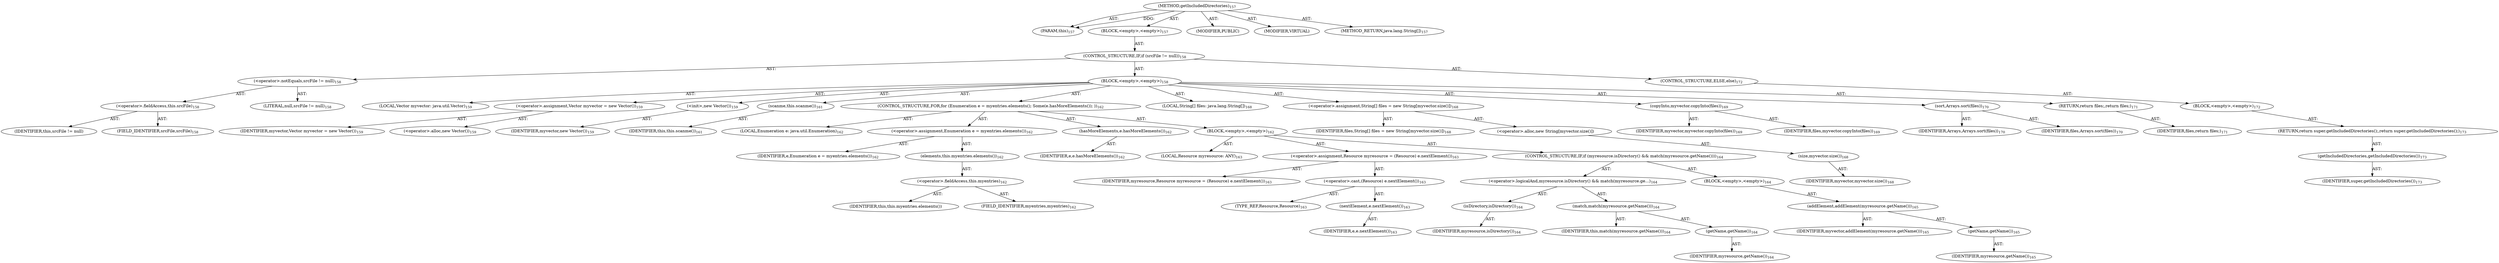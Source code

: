 digraph "getIncludedDirectories" {  
"111669149699" [label = <(METHOD,getIncludedDirectories)<SUB>157</SUB>> ]
"115964116995" [label = <(PARAM,this)<SUB>157</SUB>> ]
"25769803783" [label = <(BLOCK,&lt;empty&gt;,&lt;empty&gt;)<SUB>157</SUB>> ]
"47244640260" [label = <(CONTROL_STRUCTURE,IF,if (srcFile != null))<SUB>158</SUB>> ]
"30064771102" [label = <(&lt;operator&gt;.notEquals,srcFile != null)<SUB>158</SUB>> ]
"30064771103" [label = <(&lt;operator&gt;.fieldAccess,this.srcFile)<SUB>158</SUB>> ]
"68719476767" [label = <(IDENTIFIER,this,srcFile != null)> ]
"55834574852" [label = <(FIELD_IDENTIFIER,srcFile,srcFile)<SUB>158</SUB>> ]
"90194313217" [label = <(LITERAL,null,srcFile != null)<SUB>158</SUB>> ]
"25769803784" [label = <(BLOCK,&lt;empty&gt;,&lt;empty&gt;)<SUB>158</SUB>> ]
"94489280516" [label = <(LOCAL,Vector myvector: java.util.Vector)<SUB>159</SUB>> ]
"30064771104" [label = <(&lt;operator&gt;.assignment,Vector myvector = new Vector())<SUB>159</SUB>> ]
"68719476768" [label = <(IDENTIFIER,myvector,Vector myvector = new Vector())<SUB>159</SUB>> ]
"30064771105" [label = <(&lt;operator&gt;.alloc,new Vector())<SUB>159</SUB>> ]
"30064771106" [label = <(&lt;init&gt;,new Vector())<SUB>159</SUB>> ]
"68719476769" [label = <(IDENTIFIER,myvector,new Vector())<SUB>159</SUB>> ]
"30064771107" [label = <(scanme,this.scanme())<SUB>161</SUB>> ]
"68719476740" [label = <(IDENTIFIER,this,this.scanme())<SUB>161</SUB>> ]
"47244640261" [label = <(CONTROL_STRUCTURE,FOR,for (Enumeration e = myentries.elements(); Some(e.hasMoreElements()); ))<SUB>162</SUB>> ]
"94489280517" [label = <(LOCAL,Enumeration e: java.util.Enumeration)<SUB>162</SUB>> ]
"30064771108" [label = <(&lt;operator&gt;.assignment,Enumeration e = myentries.elements())<SUB>162</SUB>> ]
"68719476770" [label = <(IDENTIFIER,e,Enumeration e = myentries.elements())<SUB>162</SUB>> ]
"30064771109" [label = <(elements,this.myentries.elements())<SUB>162</SUB>> ]
"30064771110" [label = <(&lt;operator&gt;.fieldAccess,this.myentries)<SUB>162</SUB>> ]
"68719476771" [label = <(IDENTIFIER,this,this.myentries.elements())> ]
"55834574853" [label = <(FIELD_IDENTIFIER,myentries,myentries)<SUB>162</SUB>> ]
"30064771111" [label = <(hasMoreElements,e.hasMoreElements())<SUB>162</SUB>> ]
"68719476772" [label = <(IDENTIFIER,e,e.hasMoreElements())<SUB>162</SUB>> ]
"25769803785" [label = <(BLOCK,&lt;empty&gt;,&lt;empty&gt;)<SUB>162</SUB>> ]
"94489280518" [label = <(LOCAL,Resource myresource: ANY)<SUB>163</SUB>> ]
"30064771112" [label = <(&lt;operator&gt;.assignment,Resource myresource = (Resource) e.nextElement())<SUB>163</SUB>> ]
"68719476773" [label = <(IDENTIFIER,myresource,Resource myresource = (Resource) e.nextElement())<SUB>163</SUB>> ]
"30064771113" [label = <(&lt;operator&gt;.cast,(Resource) e.nextElement())<SUB>163</SUB>> ]
"180388626433" [label = <(TYPE_REF,Resource,Resource)<SUB>163</SUB>> ]
"30064771114" [label = <(nextElement,e.nextElement())<SUB>163</SUB>> ]
"68719476774" [label = <(IDENTIFIER,e,e.nextElement())<SUB>163</SUB>> ]
"47244640262" [label = <(CONTROL_STRUCTURE,IF,if (myresource.isDirectory() &amp;&amp; match(myresource.getName())))<SUB>164</SUB>> ]
"30064771115" [label = <(&lt;operator&gt;.logicalAnd,myresource.isDirectory() &amp;&amp; match(myresource.ge...)<SUB>164</SUB>> ]
"30064771116" [label = <(isDirectory,isDirectory())<SUB>164</SUB>> ]
"68719476775" [label = <(IDENTIFIER,myresource,isDirectory())<SUB>164</SUB>> ]
"30064771117" [label = <(match,match(myresource.getName()))<SUB>164</SUB>> ]
"68719476741" [label = <(IDENTIFIER,this,match(myresource.getName()))<SUB>164</SUB>> ]
"30064771118" [label = <(getName,getName())<SUB>164</SUB>> ]
"68719476776" [label = <(IDENTIFIER,myresource,getName())<SUB>164</SUB>> ]
"25769803786" [label = <(BLOCK,&lt;empty&gt;,&lt;empty&gt;)<SUB>164</SUB>> ]
"30064771119" [label = <(addElement,addElement(myresource.getName()))<SUB>165</SUB>> ]
"68719476777" [label = <(IDENTIFIER,myvector,addElement(myresource.getName()))<SUB>165</SUB>> ]
"30064771120" [label = <(getName,getName())<SUB>165</SUB>> ]
"68719476778" [label = <(IDENTIFIER,myresource,getName())<SUB>165</SUB>> ]
"94489280519" [label = <(LOCAL,String[] files: java.lang.String[])<SUB>168</SUB>> ]
"30064771121" [label = <(&lt;operator&gt;.assignment,String[] files = new String[myvector.size()])<SUB>168</SUB>> ]
"68719476779" [label = <(IDENTIFIER,files,String[] files = new String[myvector.size()])<SUB>168</SUB>> ]
"30064771122" [label = <(&lt;operator&gt;.alloc,new String[myvector.size()])> ]
"30064771123" [label = <(size,myvector.size())<SUB>168</SUB>> ]
"68719476780" [label = <(IDENTIFIER,myvector,myvector.size())<SUB>168</SUB>> ]
"30064771124" [label = <(copyInto,myvector.copyInto(files))<SUB>169</SUB>> ]
"68719476781" [label = <(IDENTIFIER,myvector,myvector.copyInto(files))<SUB>169</SUB>> ]
"68719476782" [label = <(IDENTIFIER,files,myvector.copyInto(files))<SUB>169</SUB>> ]
"30064771125" [label = <(sort,Arrays.sort(files))<SUB>170</SUB>> ]
"68719476783" [label = <(IDENTIFIER,Arrays,Arrays.sort(files))<SUB>170</SUB>> ]
"68719476784" [label = <(IDENTIFIER,files,Arrays.sort(files))<SUB>170</SUB>> ]
"146028888066" [label = <(RETURN,return files;,return files;)<SUB>171</SUB>> ]
"68719476785" [label = <(IDENTIFIER,files,return files;)<SUB>171</SUB>> ]
"47244640263" [label = <(CONTROL_STRUCTURE,ELSE,else)<SUB>172</SUB>> ]
"25769803787" [label = <(BLOCK,&lt;empty&gt;,&lt;empty&gt;)<SUB>172</SUB>> ]
"146028888067" [label = <(RETURN,return super.getIncludedDirectories();,return super.getIncludedDirectories();)<SUB>173</SUB>> ]
"30064771126" [label = <(getIncludedDirectories,getIncludedDirectories())<SUB>173</SUB>> ]
"68719476786" [label = <(IDENTIFIER,super,getIncludedDirectories())<SUB>173</SUB>> ]
"133143986186" [label = <(MODIFIER,PUBLIC)> ]
"133143986187" [label = <(MODIFIER,VIRTUAL)> ]
"128849018883" [label = <(METHOD_RETURN,java.lang.String[])<SUB>157</SUB>> ]
  "111669149699" -> "115964116995"  [ label = "AST: "] 
  "111669149699" -> "25769803783"  [ label = "AST: "] 
  "111669149699" -> "133143986186"  [ label = "AST: "] 
  "111669149699" -> "133143986187"  [ label = "AST: "] 
  "111669149699" -> "128849018883"  [ label = "AST: "] 
  "25769803783" -> "47244640260"  [ label = "AST: "] 
  "47244640260" -> "30064771102"  [ label = "AST: "] 
  "47244640260" -> "25769803784"  [ label = "AST: "] 
  "47244640260" -> "47244640263"  [ label = "AST: "] 
  "30064771102" -> "30064771103"  [ label = "AST: "] 
  "30064771102" -> "90194313217"  [ label = "AST: "] 
  "30064771103" -> "68719476767"  [ label = "AST: "] 
  "30064771103" -> "55834574852"  [ label = "AST: "] 
  "25769803784" -> "94489280516"  [ label = "AST: "] 
  "25769803784" -> "30064771104"  [ label = "AST: "] 
  "25769803784" -> "30064771106"  [ label = "AST: "] 
  "25769803784" -> "30064771107"  [ label = "AST: "] 
  "25769803784" -> "47244640261"  [ label = "AST: "] 
  "25769803784" -> "94489280519"  [ label = "AST: "] 
  "25769803784" -> "30064771121"  [ label = "AST: "] 
  "25769803784" -> "30064771124"  [ label = "AST: "] 
  "25769803784" -> "30064771125"  [ label = "AST: "] 
  "25769803784" -> "146028888066"  [ label = "AST: "] 
  "30064771104" -> "68719476768"  [ label = "AST: "] 
  "30064771104" -> "30064771105"  [ label = "AST: "] 
  "30064771106" -> "68719476769"  [ label = "AST: "] 
  "30064771107" -> "68719476740"  [ label = "AST: "] 
  "47244640261" -> "94489280517"  [ label = "AST: "] 
  "47244640261" -> "30064771108"  [ label = "AST: "] 
  "47244640261" -> "30064771111"  [ label = "AST: "] 
  "47244640261" -> "25769803785"  [ label = "AST: "] 
  "30064771108" -> "68719476770"  [ label = "AST: "] 
  "30064771108" -> "30064771109"  [ label = "AST: "] 
  "30064771109" -> "30064771110"  [ label = "AST: "] 
  "30064771110" -> "68719476771"  [ label = "AST: "] 
  "30064771110" -> "55834574853"  [ label = "AST: "] 
  "30064771111" -> "68719476772"  [ label = "AST: "] 
  "25769803785" -> "94489280518"  [ label = "AST: "] 
  "25769803785" -> "30064771112"  [ label = "AST: "] 
  "25769803785" -> "47244640262"  [ label = "AST: "] 
  "30064771112" -> "68719476773"  [ label = "AST: "] 
  "30064771112" -> "30064771113"  [ label = "AST: "] 
  "30064771113" -> "180388626433"  [ label = "AST: "] 
  "30064771113" -> "30064771114"  [ label = "AST: "] 
  "30064771114" -> "68719476774"  [ label = "AST: "] 
  "47244640262" -> "30064771115"  [ label = "AST: "] 
  "47244640262" -> "25769803786"  [ label = "AST: "] 
  "30064771115" -> "30064771116"  [ label = "AST: "] 
  "30064771115" -> "30064771117"  [ label = "AST: "] 
  "30064771116" -> "68719476775"  [ label = "AST: "] 
  "30064771117" -> "68719476741"  [ label = "AST: "] 
  "30064771117" -> "30064771118"  [ label = "AST: "] 
  "30064771118" -> "68719476776"  [ label = "AST: "] 
  "25769803786" -> "30064771119"  [ label = "AST: "] 
  "30064771119" -> "68719476777"  [ label = "AST: "] 
  "30064771119" -> "30064771120"  [ label = "AST: "] 
  "30064771120" -> "68719476778"  [ label = "AST: "] 
  "30064771121" -> "68719476779"  [ label = "AST: "] 
  "30064771121" -> "30064771122"  [ label = "AST: "] 
  "30064771122" -> "30064771123"  [ label = "AST: "] 
  "30064771123" -> "68719476780"  [ label = "AST: "] 
  "30064771124" -> "68719476781"  [ label = "AST: "] 
  "30064771124" -> "68719476782"  [ label = "AST: "] 
  "30064771125" -> "68719476783"  [ label = "AST: "] 
  "30064771125" -> "68719476784"  [ label = "AST: "] 
  "146028888066" -> "68719476785"  [ label = "AST: "] 
  "47244640263" -> "25769803787"  [ label = "AST: "] 
  "25769803787" -> "146028888067"  [ label = "AST: "] 
  "146028888067" -> "30064771126"  [ label = "AST: "] 
  "30064771126" -> "68719476786"  [ label = "AST: "] 
  "111669149699" -> "115964116995"  [ label = "DDG: "] 
}
